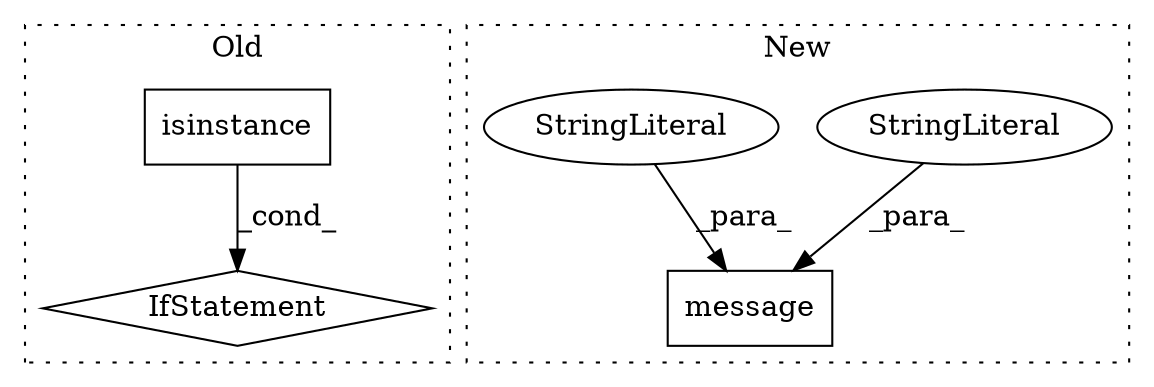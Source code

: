 digraph G {
subgraph cluster0 {
1 [label="isinstance" a="32" s="24559,24585" l="11,1" shape="box"];
3 [label="IfStatement" a="25" s="24554,24586" l="4,2" shape="diamond"];
label = "Old";
style="dotted";
}
subgraph cluster1 {
2 [label="message" a="32" s="24838,24883" l="8,1" shape="box"];
4 [label="StringLiteral" a="45" s="24846" l="14" shape="ellipse"];
5 [label="StringLiteral" a="45" s="24861" l="11" shape="ellipse"];
label = "New";
style="dotted";
}
1 -> 3 [label="_cond_"];
4 -> 2 [label="_para_"];
5 -> 2 [label="_para_"];
}